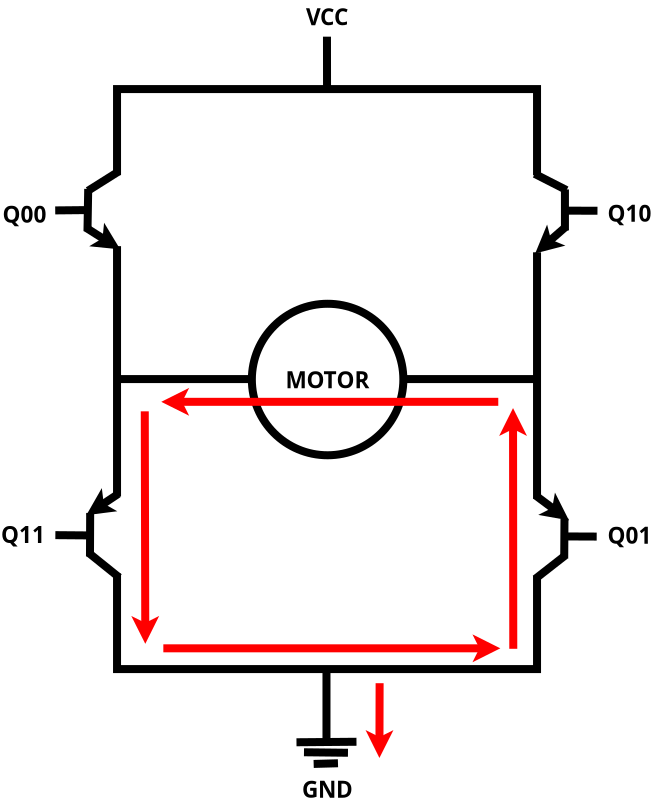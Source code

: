 <?xml version="1.0" encoding="UTF-8"?>
<dia:diagram xmlns:dia="http://www.lysator.liu.se/~alla/dia/">
  <dia:layer name="Background" visible="true" active="true">
    <dia:object type="Standard - Box" version="0" id="O0">
      <dia:attribute name="obj_pos">
        <dia:point val="16,6"/>
      </dia:attribute>
      <dia:attribute name="obj_bb">
        <dia:rectangle val="15.8,5.8;37.2,35.2"/>
      </dia:attribute>
      <dia:attribute name="elem_corner">
        <dia:point val="16,6"/>
      </dia:attribute>
      <dia:attribute name="elem_width">
        <dia:real val="21"/>
      </dia:attribute>
      <dia:attribute name="elem_height">
        <dia:real val="29"/>
      </dia:attribute>
      <dia:attribute name="border_width">
        <dia:real val="0.4"/>
      </dia:attribute>
      <dia:attribute name="show_background">
        <dia:boolean val="false"/>
      </dia:attribute>
    </dia:object>
    <dia:object type="Standard - Line" version="0" id="O1">
      <dia:attribute name="obj_pos">
        <dia:point val="26.472,35.084"/>
      </dia:attribute>
      <dia:attribute name="obj_bb">
        <dia:rectangle val="26.272,34.884;26.672,38.759"/>
      </dia:attribute>
      <dia:attribute name="conn_endpoints">
        <dia:point val="26.472,35.084"/>
        <dia:point val="26.472,38.559"/>
      </dia:attribute>
      <dia:attribute name="numcp">
        <dia:int val="1"/>
      </dia:attribute>
      <dia:attribute name="line_width">
        <dia:real val="0.4"/>
      </dia:attribute>
    </dia:object>
    <dia:object type="Standard - Line" version="0" id="O2">
      <dia:attribute name="obj_pos">
        <dia:point val="24.972,38.659"/>
      </dia:attribute>
      <dia:attribute name="obj_bb">
        <dia:rectangle val="24.77,38.433;28.174,38.861"/>
      </dia:attribute>
      <dia:attribute name="conn_endpoints">
        <dia:point val="24.972,38.659"/>
        <dia:point val="27.972,38.634"/>
      </dia:attribute>
      <dia:attribute name="numcp">
        <dia:int val="1"/>
      </dia:attribute>
      <dia:attribute name="line_width">
        <dia:real val="0.4"/>
      </dia:attribute>
    </dia:object>
    <dia:object type="Standard - Line" version="0" id="O3">
      <dia:attribute name="obj_pos">
        <dia:point val="25.347,39.159"/>
      </dia:attribute>
      <dia:attribute name="obj_bb">
        <dia:rectangle val="25.145,38.957;27.749,39.387"/>
      </dia:attribute>
      <dia:attribute name="conn_endpoints">
        <dia:point val="25.347,39.159"/>
        <dia:point val="27.547,39.184"/>
      </dia:attribute>
      <dia:attribute name="numcp">
        <dia:int val="1"/>
      </dia:attribute>
      <dia:attribute name="line_width">
        <dia:real val="0.4"/>
      </dia:attribute>
    </dia:object>
    <dia:object type="Standard - Line" version="0" id="O4">
      <dia:attribute name="obj_pos">
        <dia:point val="25.831,39.743"/>
      </dia:attribute>
      <dia:attribute name="obj_bb">
        <dia:rectangle val="25.625,39.504;27.252,39.948"/>
      </dia:attribute>
      <dia:attribute name="conn_endpoints">
        <dia:point val="25.831,39.743"/>
        <dia:point val="27.047,39.709"/>
      </dia:attribute>
      <dia:attribute name="numcp">
        <dia:int val="1"/>
      </dia:attribute>
      <dia:attribute name="line_width">
        <dia:real val="0.4"/>
      </dia:attribute>
    </dia:object>
    <dia:object type="Standard - Line" version="0" id="O5">
      <dia:attribute name="obj_pos">
        <dia:point val="26.497,3.378"/>
      </dia:attribute>
      <dia:attribute name="obj_bb">
        <dia:rectangle val="26.297,3.178;26.7,6.2"/>
      </dia:attribute>
      <dia:attribute name="conn_endpoints">
        <dia:point val="26.497,3.378"/>
        <dia:point val="26.5,6"/>
      </dia:attribute>
      <dia:attribute name="numcp">
        <dia:int val="1"/>
      </dia:attribute>
      <dia:attribute name="line_width">
        <dia:real val="0.4"/>
      </dia:attribute>
      <dia:connections>
        <dia:connection handle="1" to="O0" connection="1"/>
      </dia:connections>
    </dia:object>
    <dia:object type="Standard - Box" version="0" id="O6">
      <dia:attribute name="obj_pos">
        <dia:point val="15.241,10.353"/>
      </dia:attribute>
      <dia:attribute name="obj_bb">
        <dia:rectangle val="15.191,10.303;16.691,13.853"/>
      </dia:attribute>
      <dia:attribute name="elem_corner">
        <dia:point val="15.241,10.353"/>
      </dia:attribute>
      <dia:attribute name="elem_width">
        <dia:real val="1.4"/>
      </dia:attribute>
      <dia:attribute name="elem_height">
        <dia:real val="3.45"/>
      </dia:attribute>
      <dia:attribute name="border_width">
        <dia:real val="0.1"/>
      </dia:attribute>
      <dia:attribute name="border_color">
        <dia:color val="#ffffff"/>
      </dia:attribute>
      <dia:attribute name="show_background">
        <dia:boolean val="true"/>
      </dia:attribute>
    </dia:object>
    <dia:object type="Standard - Line" version="0" id="O7">
      <dia:attribute name="obj_pos">
        <dia:point val="16.084,10.116"/>
      </dia:attribute>
      <dia:attribute name="obj_bb">
        <dia:rectangle val="14.271,9.84;16.36,11.36"/>
      </dia:attribute>
      <dia:attribute name="conn_endpoints">
        <dia:point val="16.084,10.116"/>
        <dia:point val="14.547,11.084"/>
      </dia:attribute>
      <dia:attribute name="numcp">
        <dia:int val="1"/>
      </dia:attribute>
      <dia:attribute name="line_width">
        <dia:real val="0.4"/>
      </dia:attribute>
    </dia:object>
    <dia:object type="Standard - Line" version="0" id="O8">
      <dia:attribute name="obj_pos">
        <dia:point val="14.559,10.991"/>
      </dia:attribute>
      <dia:attribute name="obj_bb">
        <dia:rectangle val="14.318,10.787;14.763,13.313"/>
      </dia:attribute>
      <dia:attribute name="conn_endpoints">
        <dia:point val="14.559,10.991"/>
        <dia:point val="14.522,13.109"/>
      </dia:attribute>
      <dia:attribute name="numcp">
        <dia:int val="1"/>
      </dia:attribute>
      <dia:attribute name="line_width">
        <dia:real val="0.4"/>
      </dia:attribute>
    </dia:object>
    <dia:object type="Standard - Line" version="0" id="O9">
      <dia:attribute name="obj_pos">
        <dia:point val="16.159,14.016"/>
      </dia:attribute>
      <dia:attribute name="obj_bb">
        <dia:rectangle val="14.184,12.665;16.435,14.291"/>
      </dia:attribute>
      <dia:attribute name="conn_endpoints">
        <dia:point val="16.159,14.016"/>
        <dia:point val="14.459,12.941"/>
      </dia:attribute>
      <dia:attribute name="numcp">
        <dia:int val="1"/>
      </dia:attribute>
      <dia:attribute name="line_width">
        <dia:real val="0.4"/>
      </dia:attribute>
      <dia:attribute name="start_arrow">
        <dia:enum val="22"/>
      </dia:attribute>
      <dia:attribute name="start_arrow_length">
        <dia:real val="0.5"/>
      </dia:attribute>
      <dia:attribute name="start_arrow_width">
        <dia:real val="0.5"/>
      </dia:attribute>
    </dia:object>
    <dia:object type="Standard - Line" version="0" id="O10">
      <dia:attribute name="obj_pos">
        <dia:point val="12.909,12.066"/>
      </dia:attribute>
      <dia:attribute name="obj_bb">
        <dia:rectangle val="12.707,11.848;14.742,12.268"/>
      </dia:attribute>
      <dia:attribute name="conn_endpoints">
        <dia:point val="12.909,12.066"/>
        <dia:point val="14.541,12.05"/>
      </dia:attribute>
      <dia:attribute name="numcp">
        <dia:int val="1"/>
      </dia:attribute>
      <dia:attribute name="line_width">
        <dia:real val="0.4"/>
      </dia:attribute>
      <dia:connections>
        <dia:connection handle="1" to="O8" connection="0"/>
      </dia:connections>
    </dia:object>
    <dia:object type="Standard - Box" version="0" id="O11">
      <dia:attribute name="obj_pos">
        <dia:point val="36.263,10.511"/>
      </dia:attribute>
      <dia:attribute name="obj_bb">
        <dia:rectangle val="36.063,10.311;37.863,14.161"/>
      </dia:attribute>
      <dia:attribute name="elem_corner">
        <dia:point val="36.263,10.511"/>
      </dia:attribute>
      <dia:attribute name="elem_width">
        <dia:real val="1.4"/>
      </dia:attribute>
      <dia:attribute name="elem_height">
        <dia:real val="3.45"/>
      </dia:attribute>
      <dia:attribute name="border_width">
        <dia:real val="0.4"/>
      </dia:attribute>
      <dia:attribute name="border_color">
        <dia:color val="#ffffff"/>
      </dia:attribute>
      <dia:attribute name="show_background">
        <dia:boolean val="true"/>
      </dia:attribute>
    </dia:object>
    <dia:object type="Standard - Line" version="0" id="O12">
      <dia:attribute name="obj_pos">
        <dia:point val="38.478,11.053"/>
      </dia:attribute>
      <dia:attribute name="obj_bb">
        <dia:rectangle val="36.615,9.972;38.747,11.322"/>
      </dia:attribute>
      <dia:attribute name="conn_endpoints">
        <dia:point val="38.478,11.053"/>
        <dia:point val="36.884,10.241"/>
      </dia:attribute>
      <dia:attribute name="numcp">
        <dia:int val="1"/>
      </dia:attribute>
      <dia:attribute name="line_width">
        <dia:real val="0.4"/>
      </dia:attribute>
    </dia:object>
    <dia:object type="Standard - Line" version="0" id="O13">
      <dia:attribute name="obj_pos">
        <dia:point val="38.395,11.018"/>
      </dia:attribute>
      <dia:attribute name="obj_bb">
        <dia:rectangle val="38.195,10.818;38.595,13.268"/>
      </dia:attribute>
      <dia:attribute name="conn_endpoints">
        <dia:point val="38.395,11.018"/>
        <dia:point val="38.395,13.068"/>
      </dia:attribute>
      <dia:attribute name="numcp">
        <dia:int val="1"/>
      </dia:attribute>
      <dia:attribute name="line_width">
        <dia:real val="0.4"/>
      </dia:attribute>
    </dia:object>
    <dia:object type="Standard - Line" version="0" id="O14">
      <dia:attribute name="obj_pos">
        <dia:point val="36.909,14.216"/>
      </dia:attribute>
      <dia:attribute name="obj_bb">
        <dia:rectangle val="36.627,12.596;38.729,14.498"/>
      </dia:attribute>
      <dia:attribute name="conn_endpoints">
        <dia:point val="36.909,14.216"/>
        <dia:point val="38.447,12.878"/>
      </dia:attribute>
      <dia:attribute name="numcp">
        <dia:int val="1"/>
      </dia:attribute>
      <dia:attribute name="line_width">
        <dia:real val="0.4"/>
      </dia:attribute>
      <dia:attribute name="start_arrow">
        <dia:enum val="22"/>
      </dia:attribute>
      <dia:attribute name="start_arrow_length">
        <dia:real val="0.5"/>
      </dia:attribute>
      <dia:attribute name="start_arrow_width">
        <dia:real val="0.5"/>
      </dia:attribute>
    </dia:object>
    <dia:object type="Standard - Line" version="0" id="O15">
      <dia:attribute name="obj_pos">
        <dia:point val="40.022,12.084"/>
      </dia:attribute>
      <dia:attribute name="obj_bb">
        <dia:rectangle val="38.227,11.877;40.223,12.285"/>
      </dia:attribute>
      <dia:attribute name="conn_endpoints">
        <dia:point val="40.022,12.084"/>
        <dia:point val="38.428,12.078"/>
      </dia:attribute>
      <dia:attribute name="numcp">
        <dia:int val="1"/>
      </dia:attribute>
      <dia:attribute name="line_width">
        <dia:real val="0.4"/>
      </dia:attribute>
    </dia:object>
    <dia:object type="Standard - Box" version="0" id="O16">
      <dia:attribute name="obj_pos">
        <dia:point val="36.312,26.689"/>
      </dia:attribute>
      <dia:attribute name="obj_bb">
        <dia:rectangle val="36.112,26.489;37.912,30.339"/>
      </dia:attribute>
      <dia:attribute name="elem_corner">
        <dia:point val="36.312,26.689"/>
      </dia:attribute>
      <dia:attribute name="elem_width">
        <dia:real val="1.4"/>
      </dia:attribute>
      <dia:attribute name="elem_height">
        <dia:real val="3.45"/>
      </dia:attribute>
      <dia:attribute name="border_width">
        <dia:real val="0.4"/>
      </dia:attribute>
      <dia:attribute name="border_color">
        <dia:color val="#ffffff"/>
      </dia:attribute>
      <dia:attribute name="show_background">
        <dia:boolean val="true"/>
      </dia:attribute>
    </dia:object>
    <dia:object type="Standard - Line" version="0" id="O17">
      <dia:attribute name="obj_pos">
        <dia:point val="38.597,27.566"/>
      </dia:attribute>
      <dia:attribute name="obj_bb">
        <dia:rectangle val="36.642,26.036;38.877,27.846"/>
      </dia:attribute>
      <dia:attribute name="conn_endpoints">
        <dia:point val="38.597,27.566"/>
        <dia:point val="36.922,26.316"/>
      </dia:attribute>
      <dia:attribute name="numcp">
        <dia:int val="1"/>
      </dia:attribute>
      <dia:attribute name="line_width">
        <dia:real val="0.4"/>
      </dia:attribute>
      <dia:attribute name="start_arrow">
        <dia:enum val="22"/>
      </dia:attribute>
      <dia:attribute name="start_arrow_length">
        <dia:real val="0.5"/>
      </dia:attribute>
      <dia:attribute name="start_arrow_width">
        <dia:real val="0.5"/>
      </dia:attribute>
    </dia:object>
    <dia:object type="Standard - Line" version="0" id="O18">
      <dia:attribute name="obj_pos">
        <dia:point val="38.372,27.478"/>
      </dia:attribute>
      <dia:attribute name="obj_bb">
        <dia:rectangle val="38.158,27.277;38.573,29.679"/>
      </dia:attribute>
      <dia:attribute name="conn_endpoints">
        <dia:point val="38.372,27.478"/>
        <dia:point val="38.359,29.478"/>
      </dia:attribute>
      <dia:attribute name="numcp">
        <dia:int val="1"/>
      </dia:attribute>
      <dia:attribute name="line_width">
        <dia:real val="0.4"/>
      </dia:attribute>
    </dia:object>
    <dia:object type="Standard - Line" version="0" id="O19">
      <dia:attribute name="obj_pos">
        <dia:point val="36.909,30.491"/>
      </dia:attribute>
      <dia:attribute name="obj_bb">
        <dia:rectangle val="36.629,29.047;38.678,30.771"/>
      </dia:attribute>
      <dia:attribute name="conn_endpoints">
        <dia:point val="36.909,30.491"/>
        <dia:point val="38.397,29.328"/>
      </dia:attribute>
      <dia:attribute name="numcp">
        <dia:int val="1"/>
      </dia:attribute>
      <dia:attribute name="line_width">
        <dia:real val="0.4"/>
      </dia:attribute>
    </dia:object>
    <dia:object type="Standard - Line" version="0" id="O20">
      <dia:attribute name="obj_pos">
        <dia:point val="39.983,28.375"/>
      </dia:attribute>
      <dia:attribute name="obj_bb">
        <dia:rectangle val="38.188,28.168;40.184,28.575"/>
      </dia:attribute>
      <dia:attribute name="conn_endpoints">
        <dia:point val="39.983,28.375"/>
        <dia:point val="38.389,28.368"/>
      </dia:attribute>
      <dia:attribute name="numcp">
        <dia:int val="1"/>
      </dia:attribute>
      <dia:attribute name="line_width">
        <dia:real val="0.4"/>
      </dia:attribute>
    </dia:object>
    <dia:object type="Standard - Box" version="0" id="O21">
      <dia:attribute name="obj_pos">
        <dia:point val="15.288,26.574"/>
      </dia:attribute>
      <dia:attribute name="obj_bb">
        <dia:rectangle val="15.088,26.374;16.888,30.224"/>
      </dia:attribute>
      <dia:attribute name="elem_corner">
        <dia:point val="15.288,26.574"/>
      </dia:attribute>
      <dia:attribute name="elem_width">
        <dia:real val="1.4"/>
      </dia:attribute>
      <dia:attribute name="elem_height">
        <dia:real val="3.45"/>
      </dia:attribute>
      <dia:attribute name="border_width">
        <dia:real val="0.4"/>
      </dia:attribute>
      <dia:attribute name="border_color">
        <dia:color val="#ffffff"/>
      </dia:attribute>
      <dia:attribute name="show_background">
        <dia:boolean val="true"/>
      </dia:attribute>
    </dia:object>
    <dia:object type="Standard - Line" version="0" id="O22">
      <dia:attribute name="obj_pos">
        <dia:point val="16.059,26.241"/>
      </dia:attribute>
      <dia:attribute name="obj_bb">
        <dia:rectangle val="14.094,25.963;16.337,27.58"/>
      </dia:attribute>
      <dia:attribute name="conn_endpoints">
        <dia:point val="16.059,26.241"/>
        <dia:point val="14.466,27.303"/>
      </dia:attribute>
      <dia:attribute name="numcp">
        <dia:int val="1"/>
      </dia:attribute>
      <dia:attribute name="line_width">
        <dia:real val="0.4"/>
      </dia:attribute>
      <dia:attribute name="end_arrow">
        <dia:enum val="22"/>
      </dia:attribute>
      <dia:attribute name="end_arrow_length">
        <dia:real val="0.5"/>
      </dia:attribute>
      <dia:attribute name="end_arrow_width">
        <dia:real val="0.5"/>
      </dia:attribute>
    </dia:object>
    <dia:object type="Standard - Line" version="0" id="O23">
      <dia:attribute name="obj_pos">
        <dia:point val="14.657,27.193"/>
      </dia:attribute>
      <dia:attribute name="obj_bb">
        <dia:rectangle val="14.446,26.992;14.858,29.567"/>
      </dia:attribute>
      <dia:attribute name="conn_endpoints">
        <dia:point val="14.657,27.193"/>
        <dia:point val="14.647,29.366"/>
      </dia:attribute>
      <dia:attribute name="numcp">
        <dia:int val="1"/>
      </dia:attribute>
      <dia:attribute name="line_width">
        <dia:real val="0.4"/>
      </dia:attribute>
    </dia:object>
    <dia:object type="Standard - Line" version="0" id="O24">
      <dia:attribute name="obj_pos">
        <dia:point val="16.107,30.418"/>
      </dia:attribute>
      <dia:attribute name="obj_bb">
        <dia:rectangle val="14.316,28.922;16.388,30.699"/>
      </dia:attribute>
      <dia:attribute name="conn_endpoints">
        <dia:point val="16.107,30.418"/>
        <dia:point val="14.597,29.203"/>
      </dia:attribute>
      <dia:attribute name="numcp">
        <dia:int val="1"/>
      </dia:attribute>
      <dia:attribute name="line_width">
        <dia:real val="0.4"/>
      </dia:attribute>
    </dia:object>
    <dia:object type="Standard - Line" version="0" id="O25">
      <dia:attribute name="obj_pos">
        <dia:point val="12.916,28.303"/>
      </dia:attribute>
      <dia:attribute name="obj_bb">
        <dia:rectangle val="12.714,28.102;14.711,28.517"/>
      </dia:attribute>
      <dia:attribute name="conn_endpoints">
        <dia:point val="12.916,28.303"/>
        <dia:point val="14.509,28.316"/>
      </dia:attribute>
      <dia:attribute name="numcp">
        <dia:int val="1"/>
      </dia:attribute>
      <dia:attribute name="line_width">
        <dia:real val="0.4"/>
      </dia:attribute>
    </dia:object>
    <dia:object type="Standard - Line" version="0" id="O26">
      <dia:attribute name="obj_pos">
        <dia:point val="16,20.5"/>
      </dia:attribute>
      <dia:attribute name="obj_bb">
        <dia:rectangle val="15.8,20.3;37.2,20.7"/>
      </dia:attribute>
      <dia:attribute name="conn_endpoints">
        <dia:point val="16,20.5"/>
        <dia:point val="37,20.5"/>
      </dia:attribute>
      <dia:attribute name="numcp">
        <dia:int val="1"/>
      </dia:attribute>
      <dia:attribute name="line_width">
        <dia:real val="0.4"/>
      </dia:attribute>
      <dia:connections>
        <dia:connection handle="0" to="O0" connection="3"/>
        <dia:connection handle="1" to="O0" connection="4"/>
      </dia:connections>
    </dia:object>
    <dia:object type="Standard - Ellipse" version="0" id="O27">
      <dia:attribute name="obj_pos">
        <dia:point val="22.741,16.734"/>
      </dia:attribute>
      <dia:attribute name="obj_bb">
        <dia:rectangle val="22.541,16.534;30.516,24.509"/>
      </dia:attribute>
      <dia:attribute name="elem_corner">
        <dia:point val="22.741,16.734"/>
      </dia:attribute>
      <dia:attribute name="elem_width">
        <dia:real val="7.575"/>
      </dia:attribute>
      <dia:attribute name="elem_height">
        <dia:real val="7.575"/>
      </dia:attribute>
      <dia:attribute name="border_width">
        <dia:real val="0.4"/>
      </dia:attribute>
      <dia:attribute name="aspect">
        <dia:enum val="2"/>
      </dia:attribute>
    </dia:object>
    <dia:object type="Standard - Text" version="1" id="O28">
      <dia:attribute name="obj_pos">
        <dia:point val="26.522,2.366"/>
      </dia:attribute>
      <dia:attribute name="obj_bb">
        <dia:rectangle val="25.258,1.707;27.786,3.024"/>
      </dia:attribute>
      <dia:attribute name="text">
        <dia:composite type="text">
          <dia:attribute name="string">
            <dia:string>#VCC#</dia:string>
          </dia:attribute>
          <dia:attribute name="font">
            <dia:font family="sans" style="80" name="Helvetica-Bold"/>
          </dia:attribute>
          <dia:attribute name="height">
            <dia:real val="1.411"/>
          </dia:attribute>
          <dia:attribute name="pos">
            <dia:point val="26.522,2.757"/>
          </dia:attribute>
          <dia:attribute name="color">
            <dia:color val="#000000"/>
          </dia:attribute>
          <dia:attribute name="alignment">
            <dia:enum val="1"/>
          </dia:attribute>
        </dia:composite>
      </dia:attribute>
      <dia:attribute name="valign">
        <dia:enum val="2"/>
      </dia:attribute>
    </dia:object>
    <dia:object type="Standard - Text" version="1" id="O29">
      <dia:attribute name="obj_pos">
        <dia:point val="26.522,40.991"/>
      </dia:attribute>
      <dia:attribute name="obj_bb">
        <dia:rectangle val="25.117,40.332;27.927,41.649"/>
      </dia:attribute>
      <dia:attribute name="text">
        <dia:composite type="text">
          <dia:attribute name="string">
            <dia:string>#GND#</dia:string>
          </dia:attribute>
          <dia:attribute name="font">
            <dia:font family="sans" style="80" name="Helvetica-Bold"/>
          </dia:attribute>
          <dia:attribute name="height">
            <dia:real val="1.411"/>
          </dia:attribute>
          <dia:attribute name="pos">
            <dia:point val="26.522,41.382"/>
          </dia:attribute>
          <dia:attribute name="color">
            <dia:color val="#000000"/>
          </dia:attribute>
          <dia:attribute name="alignment">
            <dia:enum val="1"/>
          </dia:attribute>
        </dia:composite>
      </dia:attribute>
      <dia:attribute name="valign">
        <dia:enum val="2"/>
      </dia:attribute>
    </dia:object>
    <dia:object type="Standard - Text" version="1" id="O30">
      <dia:attribute name="obj_pos">
        <dia:point val="11.372,12.241"/>
      </dia:attribute>
      <dia:attribute name="obj_bb">
        <dia:rectangle val="10.104,11.582;12.639,12.899"/>
      </dia:attribute>
      <dia:attribute name="text">
        <dia:composite type="text">
          <dia:attribute name="string">
            <dia:string>#Q00#</dia:string>
          </dia:attribute>
          <dia:attribute name="font">
            <dia:font family="sans" style="80" name="Helvetica-Bold"/>
          </dia:attribute>
          <dia:attribute name="height">
            <dia:real val="1.411"/>
          </dia:attribute>
          <dia:attribute name="pos">
            <dia:point val="11.372,12.632"/>
          </dia:attribute>
          <dia:attribute name="color">
            <dia:color val="#000000"/>
          </dia:attribute>
          <dia:attribute name="alignment">
            <dia:enum val="1"/>
          </dia:attribute>
        </dia:composite>
      </dia:attribute>
      <dia:attribute name="valign">
        <dia:enum val="2"/>
      </dia:attribute>
    </dia:object>
    <dia:object type="Standard - Text" version="1" id="O31">
      <dia:attribute name="obj_pos">
        <dia:point val="41.622,28.291"/>
      </dia:attribute>
      <dia:attribute name="obj_bb">
        <dia:rectangle val="40.354,27.632;42.889,28.949"/>
      </dia:attribute>
      <dia:attribute name="text">
        <dia:composite type="text">
          <dia:attribute name="string">
            <dia:string>#Q01#</dia:string>
          </dia:attribute>
          <dia:attribute name="font">
            <dia:font family="sans" style="80" name="Helvetica-Bold"/>
          </dia:attribute>
          <dia:attribute name="height">
            <dia:real val="1.411"/>
          </dia:attribute>
          <dia:attribute name="pos">
            <dia:point val="41.622,28.682"/>
          </dia:attribute>
          <dia:attribute name="color">
            <dia:color val="#000000"/>
          </dia:attribute>
          <dia:attribute name="alignment">
            <dia:enum val="1"/>
          </dia:attribute>
        </dia:composite>
      </dia:attribute>
      <dia:attribute name="valign">
        <dia:enum val="2"/>
      </dia:attribute>
    </dia:object>
    <dia:object type="Standard - Text" version="1" id="O32">
      <dia:attribute name="obj_pos">
        <dia:point val="41.622,12.191"/>
      </dia:attribute>
      <dia:attribute name="obj_bb">
        <dia:rectangle val="40.354,11.532;42.889,12.849"/>
      </dia:attribute>
      <dia:attribute name="text">
        <dia:composite type="text">
          <dia:attribute name="string">
            <dia:string>#Q10#</dia:string>
          </dia:attribute>
          <dia:attribute name="font">
            <dia:font family="sans" style="80" name="Helvetica-Bold"/>
          </dia:attribute>
          <dia:attribute name="height">
            <dia:real val="1.411"/>
          </dia:attribute>
          <dia:attribute name="pos">
            <dia:point val="41.622,12.582"/>
          </dia:attribute>
          <dia:attribute name="color">
            <dia:color val="#000000"/>
          </dia:attribute>
          <dia:attribute name="alignment">
            <dia:enum val="1"/>
          </dia:attribute>
        </dia:composite>
      </dia:attribute>
      <dia:attribute name="valign">
        <dia:enum val="2"/>
      </dia:attribute>
    </dia:object>
    <dia:object type="Standard - Text" version="1" id="O33">
      <dia:attribute name="obj_pos">
        <dia:point val="11.292,28.264"/>
      </dia:attribute>
      <dia:attribute name="obj_bb">
        <dia:rectangle val="10.024,27.606;12.559,28.923"/>
      </dia:attribute>
      <dia:attribute name="text">
        <dia:composite type="text">
          <dia:attribute name="string">
            <dia:string>#Q11#</dia:string>
          </dia:attribute>
          <dia:attribute name="font">
            <dia:font family="sans" style="80" name="Helvetica-Bold"/>
          </dia:attribute>
          <dia:attribute name="height">
            <dia:real val="1.411"/>
          </dia:attribute>
          <dia:attribute name="pos">
            <dia:point val="11.292,28.656"/>
          </dia:attribute>
          <dia:attribute name="color">
            <dia:color val="#000000"/>
          </dia:attribute>
          <dia:attribute name="alignment">
            <dia:enum val="1"/>
          </dia:attribute>
        </dia:composite>
      </dia:attribute>
      <dia:attribute name="valign">
        <dia:enum val="2"/>
      </dia:attribute>
    </dia:object>
    <dia:object type="Standard - Text" version="1" id="O34">
      <dia:attribute name="obj_pos">
        <dia:point val="26.528,20.522"/>
      </dia:attribute>
      <dia:attribute name="obj_bb">
        <dia:rectangle val="24.188,19.863;28.868,21.181"/>
      </dia:attribute>
      <dia:attribute name="text">
        <dia:composite type="text">
          <dia:attribute name="string">
            <dia:string>#MOTOR#</dia:string>
          </dia:attribute>
          <dia:attribute name="font">
            <dia:font family="sans" style="80" name="Helvetica-Bold"/>
          </dia:attribute>
          <dia:attribute name="height">
            <dia:real val="1.411"/>
          </dia:attribute>
          <dia:attribute name="pos">
            <dia:point val="26.528,20.913"/>
          </dia:attribute>
          <dia:attribute name="color">
            <dia:color val="#000000"/>
          </dia:attribute>
          <dia:attribute name="alignment">
            <dia:enum val="1"/>
          </dia:attribute>
        </dia:composite>
      </dia:attribute>
      <dia:attribute name="valign">
        <dia:enum val="2"/>
      </dia:attribute>
      <dia:connections>
        <dia:connection handle="0" to="O27" connection="8"/>
      </dia:connections>
    </dia:object>
    <dia:object type="Standard - Line" version="0" id="O35">
      <dia:attribute name="obj_pos">
        <dia:point val="35.8,21.95"/>
      </dia:attribute>
      <dia:attribute name="obj_bb">
        <dia:rectangle val="35.104,21.75;36.499,34.188"/>
      </dia:attribute>
      <dia:attribute name="conn_endpoints">
        <dia:point val="35.8,21.95"/>
        <dia:point val="35.812,33.987"/>
      </dia:attribute>
      <dia:attribute name="numcp">
        <dia:int val="1"/>
      </dia:attribute>
      <dia:attribute name="line_color">
        <dia:color val="#ff0000"/>
      </dia:attribute>
      <dia:attribute name="line_width">
        <dia:real val="0.4"/>
      </dia:attribute>
      <dia:attribute name="start_arrow">
        <dia:enum val="22"/>
      </dia:attribute>
      <dia:attribute name="start_arrow_length">
        <dia:real val="0.5"/>
      </dia:attribute>
      <dia:attribute name="start_arrow_width">
        <dia:real val="0.5"/>
      </dia:attribute>
    </dia:object>
    <dia:object type="Standard - Line" version="0" id="O36">
      <dia:attribute name="obj_pos">
        <dia:point val="17.387,22.113"/>
      </dia:attribute>
      <dia:attribute name="obj_bb">
        <dia:rectangle val="16.713,21.912;18.108,34.185"/>
      </dia:attribute>
      <dia:attribute name="conn_endpoints">
        <dia:point val="17.387,22.113"/>
        <dia:point val="17.413,33.737"/>
      </dia:attribute>
      <dia:attribute name="numcp">
        <dia:int val="1"/>
      </dia:attribute>
      <dia:attribute name="line_color">
        <dia:color val="#ff0000"/>
      </dia:attribute>
      <dia:attribute name="line_width">
        <dia:real val="0.4"/>
      </dia:attribute>
      <dia:attribute name="end_arrow">
        <dia:enum val="22"/>
      </dia:attribute>
      <dia:attribute name="end_arrow_length">
        <dia:real val="0.5"/>
      </dia:attribute>
      <dia:attribute name="end_arrow_width">
        <dia:real val="0.5"/>
      </dia:attribute>
    </dia:object>
    <dia:object type="Standard - Line" version="0" id="O37">
      <dia:attribute name="obj_pos">
        <dia:point val="18.212,21.637"/>
      </dia:attribute>
      <dia:attribute name="obj_bb">
        <dia:rectangle val="18.012,20.94;35.263,22.335"/>
      </dia:attribute>
      <dia:attribute name="conn_endpoints">
        <dia:point val="18.212,21.637"/>
        <dia:point val="35.062,21.637"/>
      </dia:attribute>
      <dia:attribute name="numcp">
        <dia:int val="1"/>
      </dia:attribute>
      <dia:attribute name="line_color">
        <dia:color val="#ff0000"/>
      </dia:attribute>
      <dia:attribute name="line_width">
        <dia:real val="0.4"/>
      </dia:attribute>
      <dia:attribute name="start_arrow">
        <dia:enum val="22"/>
      </dia:attribute>
      <dia:attribute name="start_arrow_length">
        <dia:real val="0.5"/>
      </dia:attribute>
      <dia:attribute name="start_arrow_width">
        <dia:real val="0.5"/>
      </dia:attribute>
    </dia:object>
    <dia:object type="Standard - Line" version="0" id="O38">
      <dia:attribute name="obj_pos">
        <dia:point val="18.315,33.962"/>
      </dia:attribute>
      <dia:attribute name="obj_bb">
        <dia:rectangle val="18.115,33.265;35.612,34.659"/>
      </dia:attribute>
      <dia:attribute name="conn_endpoints">
        <dia:point val="18.315,33.962"/>
        <dia:point val="35.165,33.962"/>
      </dia:attribute>
      <dia:attribute name="numcp">
        <dia:int val="1"/>
      </dia:attribute>
      <dia:attribute name="line_color">
        <dia:color val="#ff0000"/>
      </dia:attribute>
      <dia:attribute name="line_width">
        <dia:real val="0.4"/>
      </dia:attribute>
      <dia:attribute name="end_arrow">
        <dia:enum val="22"/>
      </dia:attribute>
      <dia:attribute name="end_arrow_length">
        <dia:real val="0.5"/>
      </dia:attribute>
      <dia:attribute name="end_arrow_width">
        <dia:real val="0.5"/>
      </dia:attribute>
    </dia:object>
    <dia:object type="Standard - Line" version="0" id="O39">
      <dia:attribute name="obj_pos">
        <dia:point val="29.129,35.705"/>
      </dia:attribute>
      <dia:attribute name="obj_bb">
        <dia:rectangle val="28.424,35.505;29.819,39.891"/>
      </dia:attribute>
      <dia:attribute name="conn_endpoints">
        <dia:point val="29.129,35.705"/>
        <dia:point val="29.119,39.444"/>
      </dia:attribute>
      <dia:attribute name="numcp">
        <dia:int val="1"/>
      </dia:attribute>
      <dia:attribute name="line_color">
        <dia:color val="#ff0000"/>
      </dia:attribute>
      <dia:attribute name="line_width">
        <dia:real val="0.4"/>
      </dia:attribute>
      <dia:attribute name="end_arrow">
        <dia:enum val="22"/>
      </dia:attribute>
      <dia:attribute name="end_arrow_length">
        <dia:real val="0.5"/>
      </dia:attribute>
      <dia:attribute name="end_arrow_width">
        <dia:real val="0.5"/>
      </dia:attribute>
    </dia:object>
  </dia:layer>
</dia:diagram>
